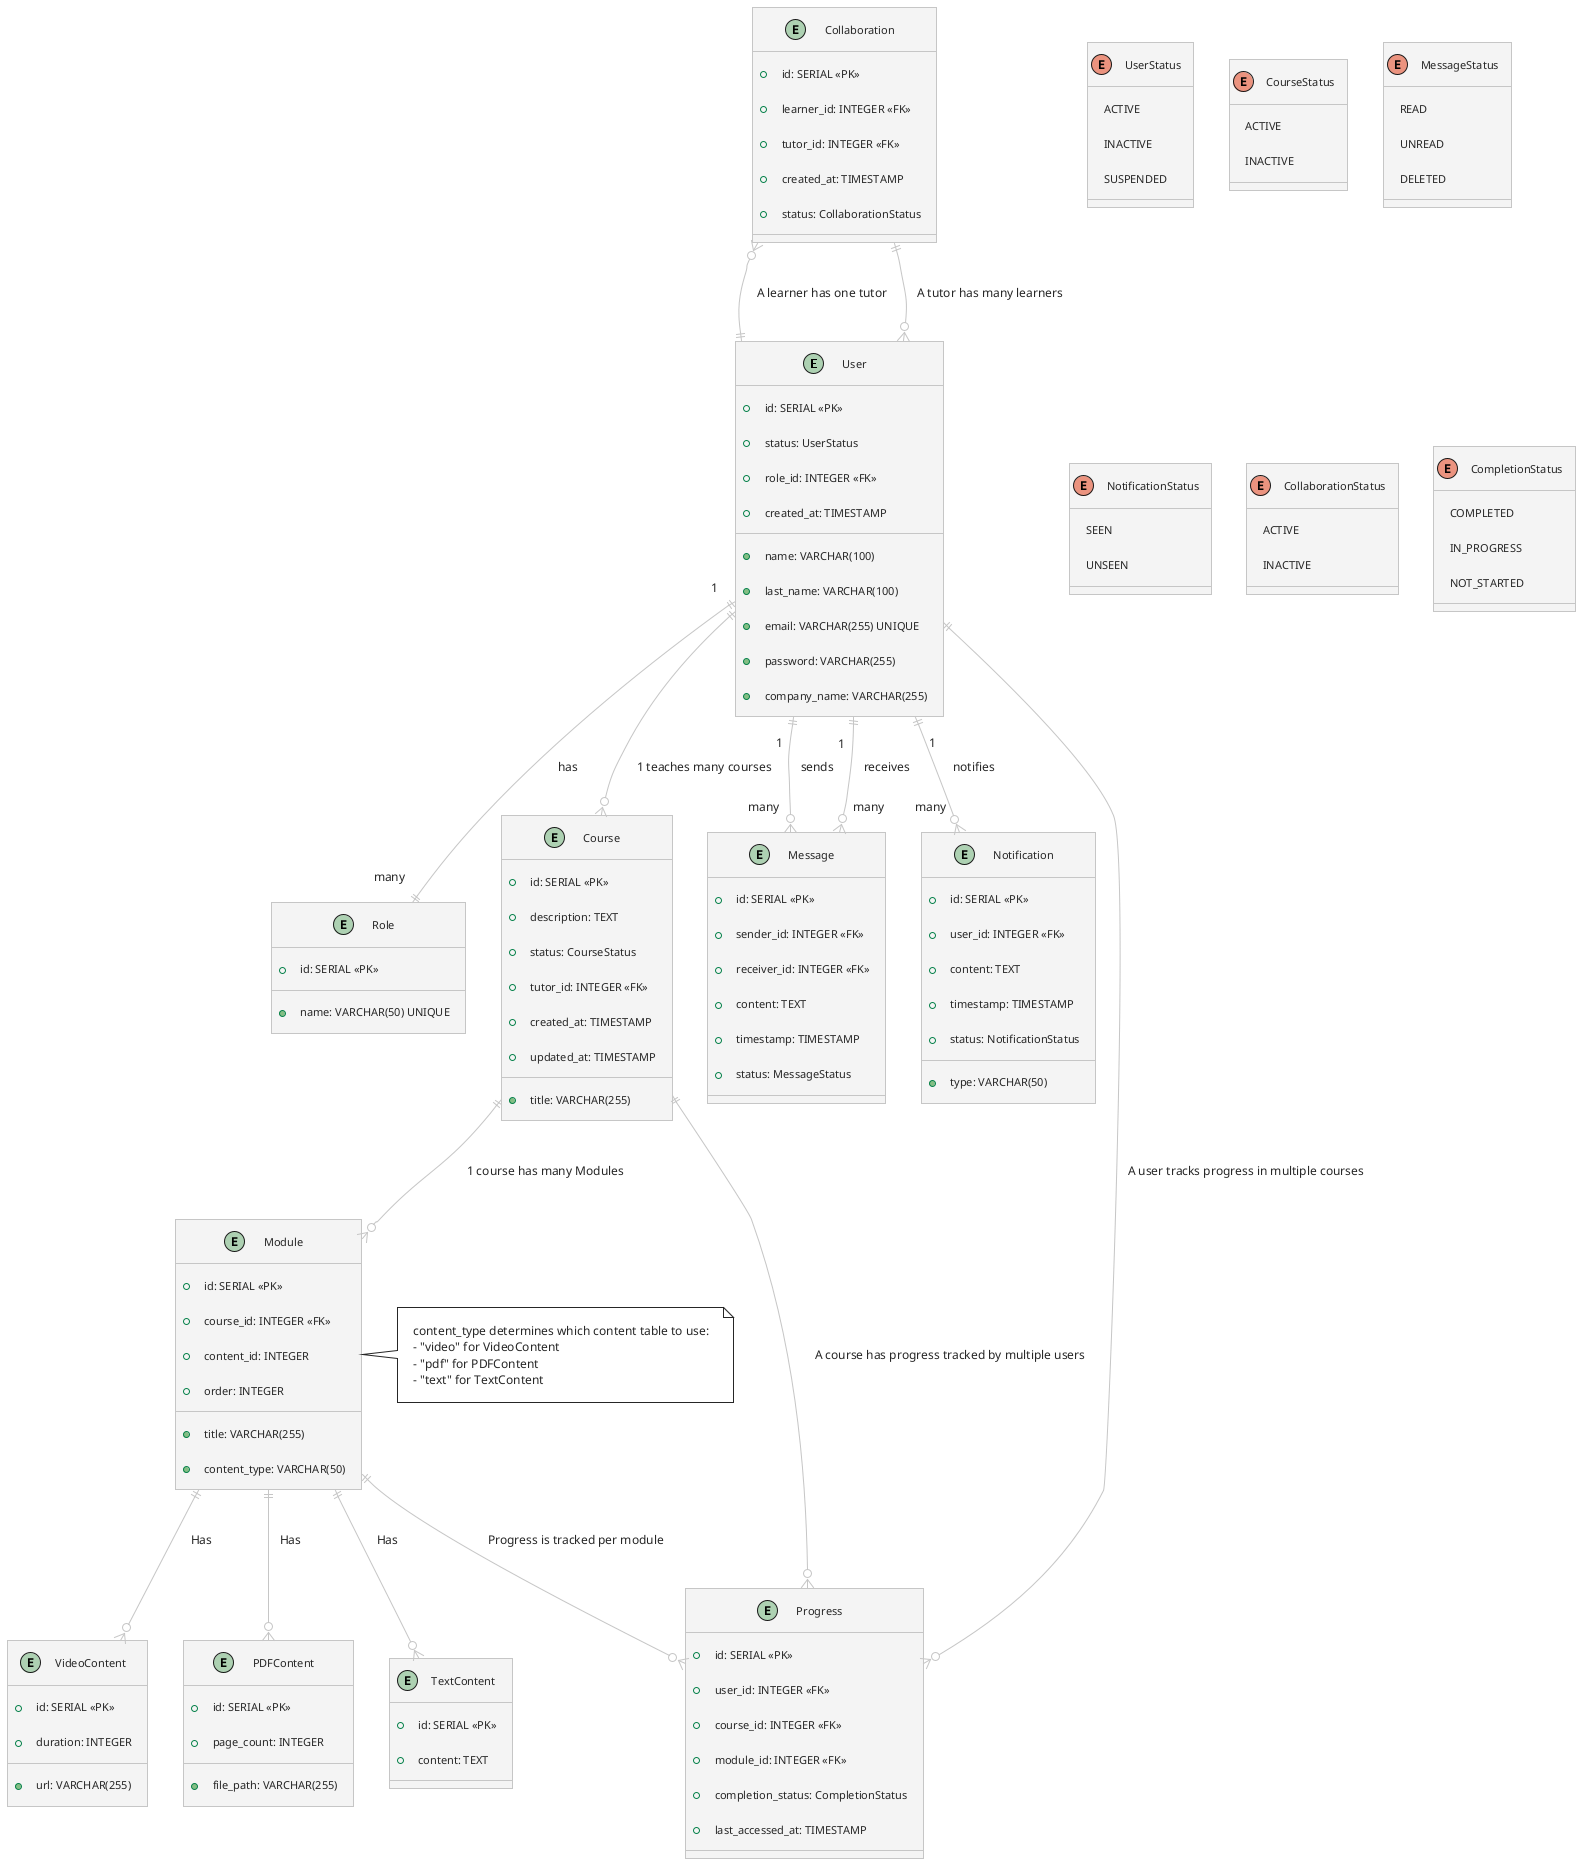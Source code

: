 @startuml "Optimized PostgreSQL Schema with Content Type Association"
!theme carbon-gray

entity User {
  +id: SERIAL <<PK>>
  +name: VARCHAR(100)
  +last_name: VARCHAR(100)
  +email: VARCHAR(255) UNIQUE
  +password: VARCHAR(255)
  +status: UserStatus
  +company_name: VARCHAR(255)
  +role_id: INTEGER <<FK>>
  +created_at: TIMESTAMP
}

entity Role {
  +id: SERIAL <<PK>>
  +name: VARCHAR(50) UNIQUE
}

entity Course {
  +id: SERIAL <<PK>>
  +title: VARCHAR(255)
  +description: TEXT
  +status: CourseStatus
  +tutor_id: INTEGER <<FK>>
  +created_at: TIMESTAMP
  +updated_at: TIMESTAMP
}

entity Module {
  +id: SERIAL <<PK>>
  +course_id: INTEGER <<FK>>
  +title: VARCHAR(255)
  +content_type: VARCHAR(50)
  +content_id: INTEGER
  +order: INTEGER
}

entity VideoContent {
  +id: SERIAL <<PK>>
  +url: VARCHAR(255)
  +duration: INTEGER
}

entity PDFContent {
  +id: SERIAL <<PK>>
  +file_path: VARCHAR(255)
  +page_count: INTEGER
}

entity TextContent {
  +id: SERIAL <<PK>>
  +content: TEXT
}

entity Message {
  +id: SERIAL <<PK>>
  +sender_id: INTEGER <<FK>>
  +receiver_id: INTEGER <<FK>>
  +content: TEXT
  +timestamp: TIMESTAMP
  +status: MessageStatus
}

entity Notification {
  +id: SERIAL <<PK>>
  +user_id: INTEGER <<FK>>
  +content: TEXT
  +timestamp: TIMESTAMP
  +status: NotificationStatus
  +type: VARCHAR(50)
}

entity Collaboration {
  +id: SERIAL <<PK>>
  +learner_id: INTEGER <<FK>>
  +tutor_id: INTEGER <<FK>>
  +created_at: TIMESTAMP
  +status: CollaborationStatus
}

entity Progress {
  +id: SERIAL <<PK>>
  +user_id: INTEGER <<FK>>
  +course_id: INTEGER <<FK>>
  +module_id: INTEGER <<FK>>
  +completion_status: CompletionStatus
  +last_accessed_at: TIMESTAMP 
}

enum UserStatus {
  ACTIVE
  INACTIVE
  SUSPENDED
}

enum CourseStatus {
  ACTIVE
  INACTIVE
}

enum MessageStatus {
  READ
  UNREAD
  DELETED
}

enum NotificationStatus {
  SEEN
  UNSEEN
}

enum CollaborationStatus {
  ACTIVE
  INACTIVE
}

enum CompletionStatus {
  COMPLETED
  IN_PROGRESS
  NOT_STARTED
}

User ||--o{ Progress : "A user tracks progress in multiple courses"
Course ||--o{ Progress : "A course has progress tracked by multiple users"
Module ||--o{ Progress : "Progress is tracked per module"

User ||--|| Role : "1" has "many"
User ||--o{ Message : "1" sends "many"
User ||--o{ Message : "1" receives "many"
User ||--o{ Notification : "1" notifies "many"
User ||--o{ Course : "1 teaches many courses"

Course ||--o{ Module : "1 course has many Modules" 

Collaboration }o--|| User : "A learner has one tutor"
Collaboration ||--o{ User : "A tutor has many learners"

Module ||--o{ VideoContent : "Has"
Module ||--o{ PDFContent : "Has"
Module ||--o{ TextContent : "Has"

note right of Module
  content_type determines which content table to use:
  - "video" for VideoContent
  - "pdf" for PDFContent
  - "text" for TextContent
end note

@enduml
